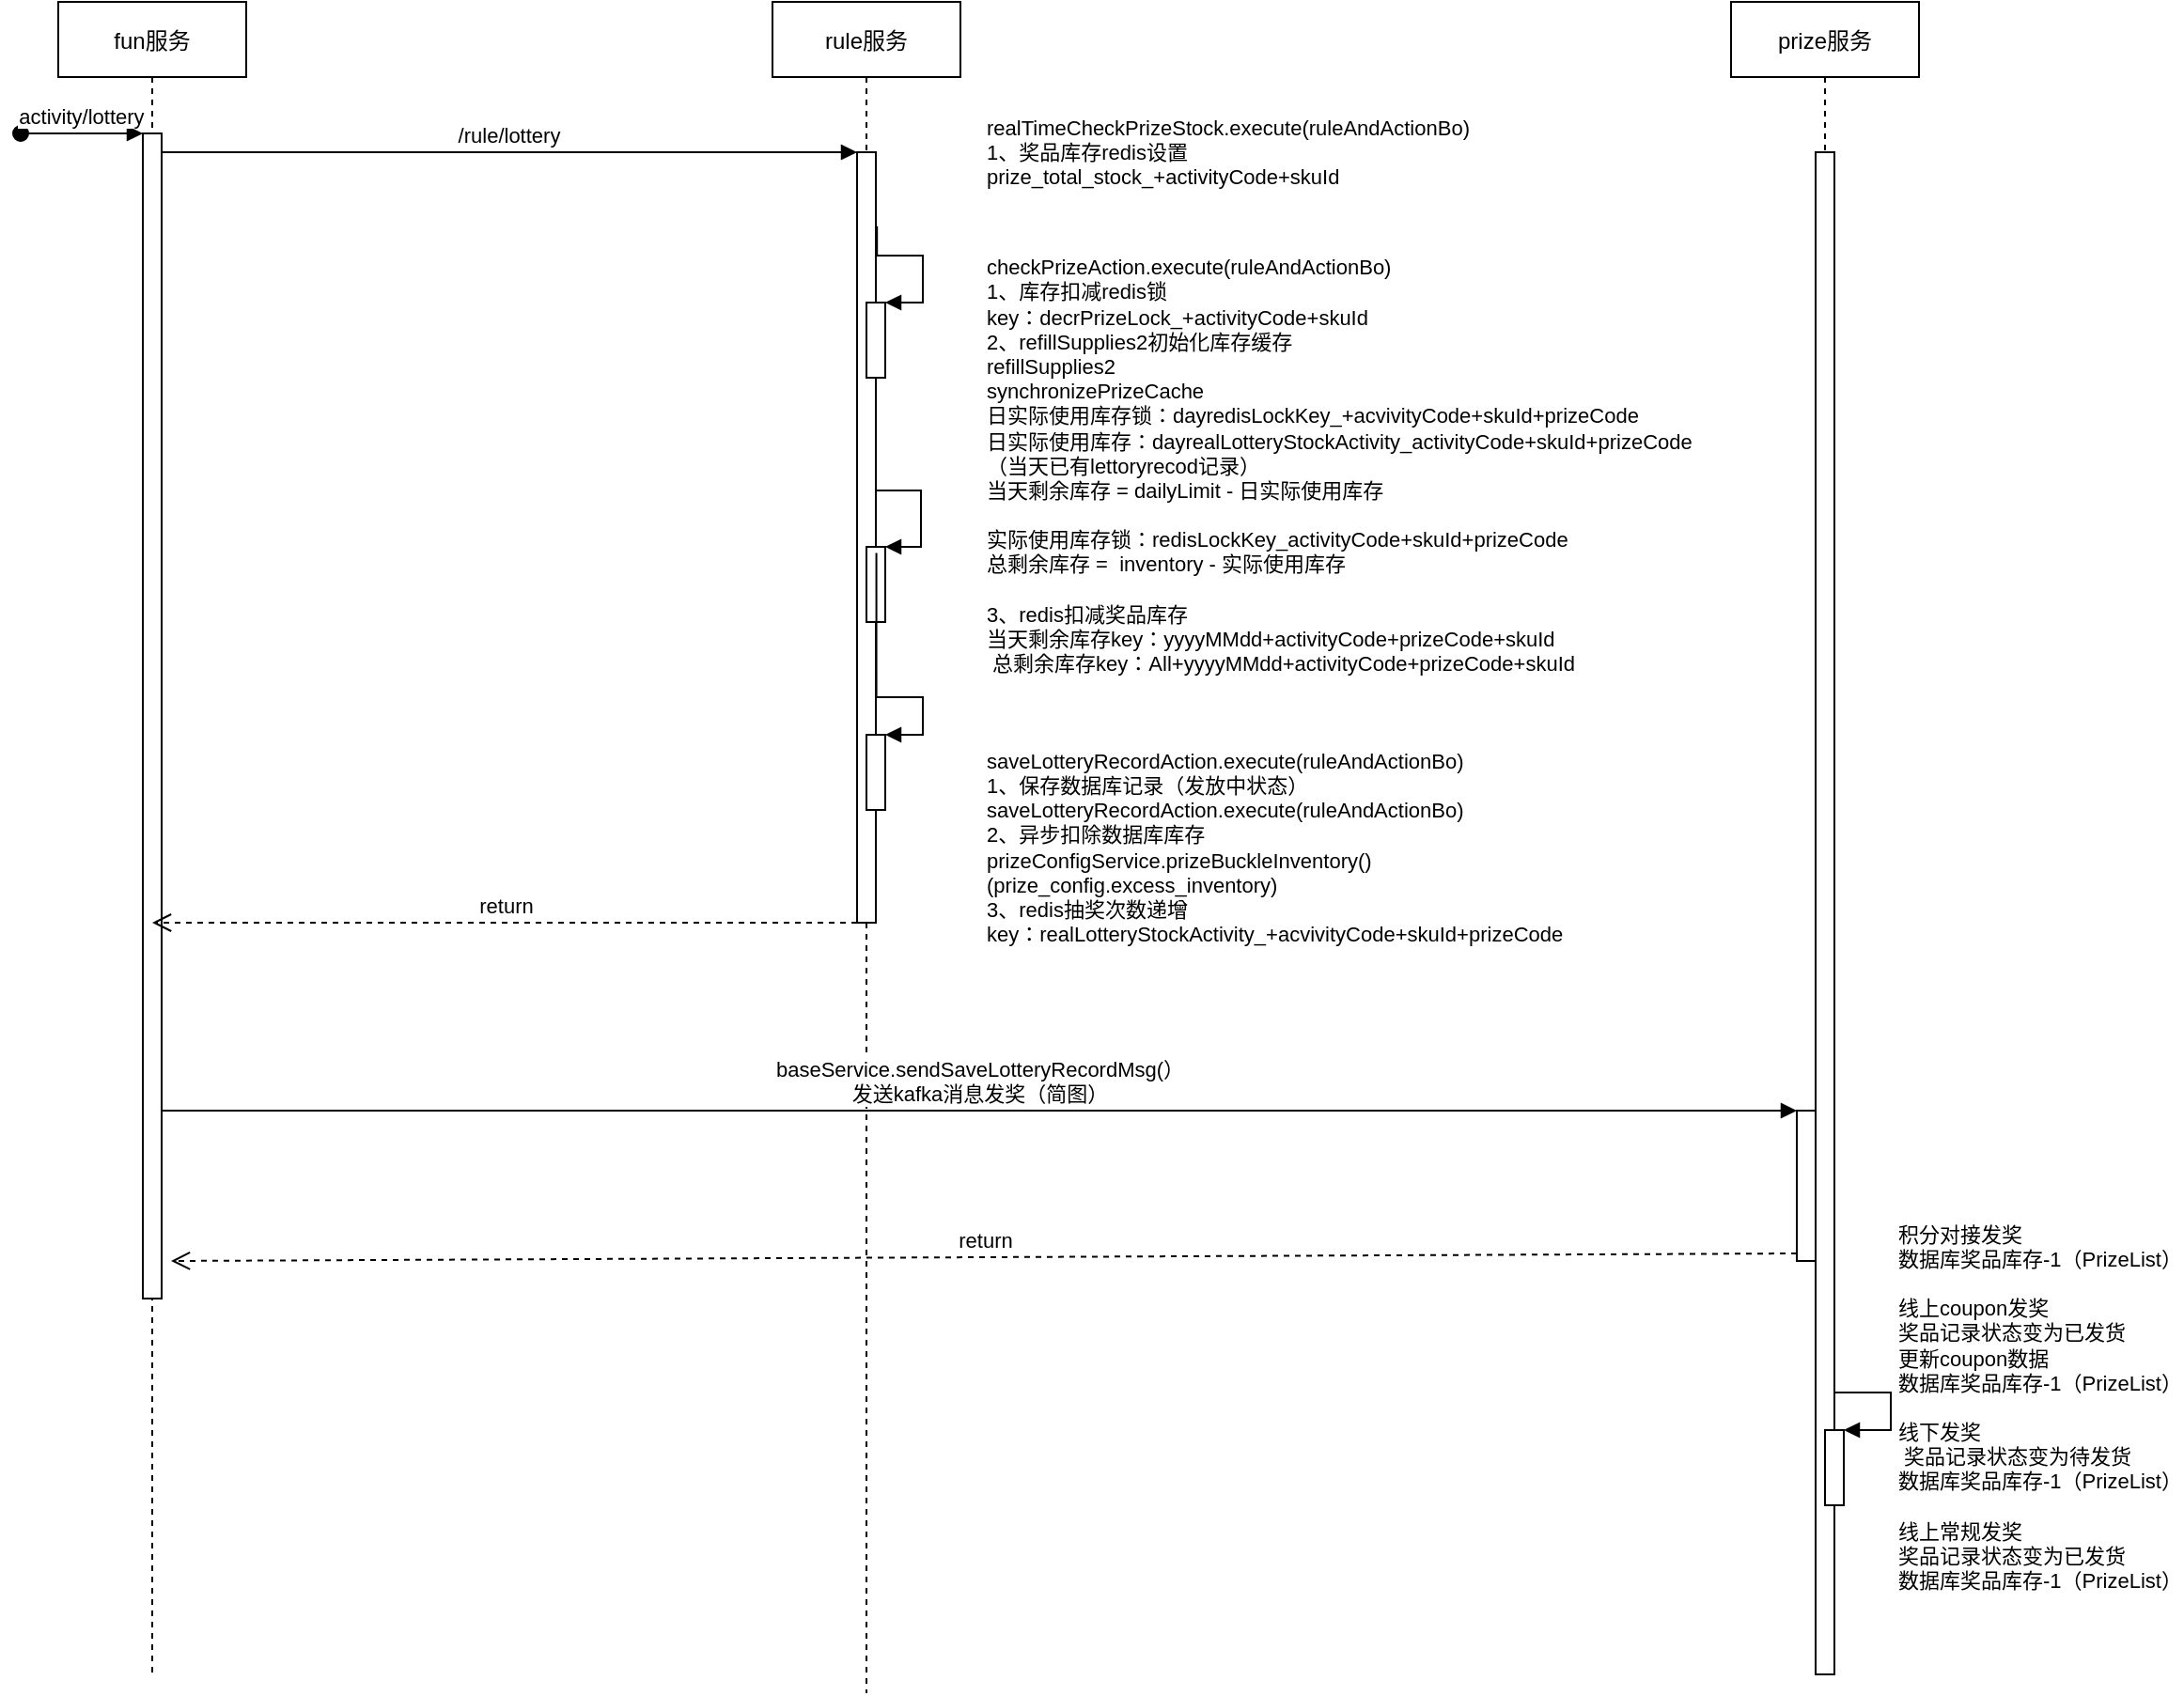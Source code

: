 <mxfile version="19.0.3" type="github">
  <diagram id="kgpKYQtTHZ0yAKxKKP6v" name="Page-1">
    <mxGraphModel dx="863" dy="395" grid="1" gridSize="10" guides="1" tooltips="1" connect="1" arrows="1" fold="1" page="1" pageScale="1" pageWidth="850" pageHeight="1100" math="0" shadow="0">
      <root>
        <mxCell id="0" />
        <mxCell id="1" parent="0" />
        <mxCell id="3nuBFxr9cyL0pnOWT2aG-1" value="fun服务" style="shape=umlLifeline;perimeter=lifelinePerimeter;container=1;collapsible=0;recursiveResize=0;rounded=0;shadow=0;strokeWidth=1;" parent="1" vertex="1">
          <mxGeometry x="60" y="80" width="100" height="890" as="geometry" />
        </mxCell>
        <mxCell id="3nuBFxr9cyL0pnOWT2aG-2" value="" style="points=[];perimeter=orthogonalPerimeter;rounded=0;shadow=0;strokeWidth=1;" parent="3nuBFxr9cyL0pnOWT2aG-1" vertex="1">
          <mxGeometry x="45" y="70" width="10" height="620" as="geometry" />
        </mxCell>
        <mxCell id="3nuBFxr9cyL0pnOWT2aG-3" value="activity/lottery" style="verticalAlign=bottom;startArrow=oval;endArrow=block;startSize=8;shadow=0;strokeWidth=1;" parent="3nuBFxr9cyL0pnOWT2aG-1" target="3nuBFxr9cyL0pnOWT2aG-2" edge="1">
          <mxGeometry relative="1" as="geometry">
            <mxPoint x="-20" y="70" as="sourcePoint" />
          </mxGeometry>
        </mxCell>
        <mxCell id="3nuBFxr9cyL0pnOWT2aG-5" value="rule服务" style="shape=umlLifeline;perimeter=lifelinePerimeter;container=1;collapsible=0;recursiveResize=0;rounded=0;shadow=0;strokeWidth=1;" parent="1" vertex="1">
          <mxGeometry x="440" y="80" width="100" height="900" as="geometry" />
        </mxCell>
        <mxCell id="3nuBFxr9cyL0pnOWT2aG-6" value="" style="points=[];perimeter=orthogonalPerimeter;rounded=0;shadow=0;strokeWidth=1;" parent="3nuBFxr9cyL0pnOWT2aG-5" vertex="1">
          <mxGeometry x="45" y="80" width="10" height="410" as="geometry" />
        </mxCell>
        <mxCell id="evmN7Rl7GSXi7IjpEYUV-23" value="" style="html=1;points=[];perimeter=orthogonalPerimeter;" parent="3nuBFxr9cyL0pnOWT2aG-5" vertex="1">
          <mxGeometry x="50" y="290" width="10" height="40" as="geometry" />
        </mxCell>
        <mxCell id="evmN7Rl7GSXi7IjpEYUV-24" value="&lt;div&gt;&lt;span style=&quot;font-size: 11px;&quot;&gt;checkPrizeAction.execute(ruleAndActionBo)&lt;/span&gt;&lt;/div&gt;&lt;div&gt;1、库存扣减redis锁&lt;br&gt;key：decrPrizeLock_+activityCode+skuId&lt;span style=&quot;font-size: 11px;&quot;&gt;&lt;br&gt;&lt;/span&gt;&lt;/div&gt;&lt;span style=&quot;font-size: 11px;&quot;&gt;2、refillSupplies2初始化库存缓存&amp;nbsp;&lt;/span&gt;&lt;br&gt;&lt;div style=&quot;&quot;&gt;&lt;span style=&quot;font-size: 11px;&quot;&gt;refillSupplies2&lt;/span&gt;&lt;/div&gt;&lt;div style=&quot;&quot;&gt;&lt;span style=&quot;font-size: 11px;&quot;&gt;synchronizePrizeCache&lt;/span&gt;&lt;/div&gt;日实际使用库存锁：&lt;span style=&quot;font-size: 11px;&quot;&gt;dayredisLockKey_+acvivityCode+skuId+prizeCode&lt;/span&gt;&lt;br&gt;日实际使用库存：dayrealLotteryStockActivity_activityCode+skuId+prizeCode&lt;br&gt;&lt;div&gt;（当天已有lettoryrecod记录）&lt;/div&gt;&lt;div&gt;当天剩余库存 =&amp;nbsp;dailyLimit - 日实际使用库存&lt;/div&gt;&lt;div&gt;&lt;br&gt;&lt;/div&gt;&lt;div&gt;实际使用库存锁：redisLockKey_activityCode+skuId+prizeCode&lt;br&gt;&lt;/div&gt;&lt;div&gt;总剩余库存 =&amp;nbsp;&amp;nbsp;inventory - 实际使用库存&lt;/div&gt;&lt;div&gt;&lt;br&gt;&lt;/div&gt;&lt;div&gt;&lt;span style=&quot;font-size: 11px;&quot;&gt;3、redis扣减奖品库存&lt;/span&gt;&lt;/div&gt;&lt;div&gt;&lt;span style=&quot;font-size: 11px;&quot;&gt;当天剩余库存key：yyyyMMdd+activityCode+prizeCode+skuId&lt;/span&gt;&lt;/div&gt;&lt;div&gt;&lt;span style=&quot;font-size: 11px;&quot;&gt;&amp;nbsp;总剩余库存key：All+yyyyMMdd+activityCode+prizeCode+skuId&lt;/span&gt;&lt;/div&gt;&lt;div&gt;&lt;span style=&quot;font-size: 11px;&quot;&gt;&amp;nbsp;&lt;/span&gt;&lt;/div&gt;&lt;div&gt;&lt;br&gt;&lt;/div&gt;" style="edgeStyle=orthogonalEdgeStyle;html=1;align=left;spacingLeft=2;endArrow=block;rounded=0;entryX=1;entryY=0;" parent="3nuBFxr9cyL0pnOWT2aG-5" target="evmN7Rl7GSXi7IjpEYUV-23" edge="1">
          <mxGeometry x="0.048" y="31" relative="1" as="geometry">
            <mxPoint x="55" y="230" as="sourcePoint" />
            <Array as="points">
              <mxPoint x="55" y="260" />
              <mxPoint x="79" y="260" />
              <mxPoint x="79" y="290" />
            </Array>
            <mxPoint as="offset" />
          </mxGeometry>
        </mxCell>
        <mxCell id="evmN7Rl7GSXi7IjpEYUV-25" value="" style="html=1;points=[];perimeter=orthogonalPerimeter;" parent="3nuBFxr9cyL0pnOWT2aG-5" vertex="1">
          <mxGeometry x="50" y="160" width="10" height="40" as="geometry" />
        </mxCell>
        <mxCell id="evmN7Rl7GSXi7IjpEYUV-26" value="realTimeCheckPrizeStock.execute(ruleAndActionBo)&lt;br&gt;1、奖品库存redis设置&lt;br&gt;&lt;span style=&quot;font-size: 11px;&quot;&gt;prize_total_stock_+activityCode+skuId&lt;/span&gt;" style="edgeStyle=orthogonalEdgeStyle;html=1;align=left;spacingLeft=2;endArrow=block;rounded=0;entryX=1;entryY=0;exitX=1.06;exitY=0.096;exitDx=0;exitDy=0;exitPerimeter=0;" parent="3nuBFxr9cyL0pnOWT2aG-5" source="3nuBFxr9cyL0pnOWT2aG-6" target="evmN7Rl7GSXi7IjpEYUV-25" edge="1">
          <mxGeometry x="-0.058" y="63" relative="1" as="geometry">
            <mxPoint x="60" y="135" as="sourcePoint" />
            <Array as="points">
              <mxPoint x="56" y="135" />
              <mxPoint x="80" y="135" />
              <mxPoint x="80" y="160" />
            </Array>
            <mxPoint x="-33" y="-55" as="offset" />
          </mxGeometry>
        </mxCell>
        <mxCell id="evmN7Rl7GSXi7IjpEYUV-27" value="" style="html=1;points=[];perimeter=orthogonalPerimeter;" parent="3nuBFxr9cyL0pnOWT2aG-5" vertex="1">
          <mxGeometry x="50" y="390" width="10" height="40" as="geometry" />
        </mxCell>
        <mxCell id="evmN7Rl7GSXi7IjpEYUV-28" value="saveLotteryRecordAction.execute(ruleAndActionBo)&lt;br&gt;1、保存数据库记录（发放中状态）&lt;br&gt;&lt;span style=&quot;font-size: 11px;&quot;&gt;saveLotteryRecordAction.execute(ruleAndActionBo)&lt;/span&gt;&lt;br&gt;2、异步扣除数据库库存&lt;br&gt;&lt;span style=&quot;font-size: 11px;&quot;&gt;prizeConfigService.prizeBuckleInventory()&lt;br&gt;&lt;/span&gt;(prize_config.excess_inventory)&lt;br&gt;3、redis抽奖次数递增&lt;br&gt;key：realLotteryStockActivity_+acvivityCode+skuId+prizeCode&lt;span style=&quot;font-size: 11px;&quot;&gt;&lt;br&gt;&lt;/span&gt;" style="edgeStyle=orthogonalEdgeStyle;html=1;align=left;spacingLeft=2;endArrow=block;rounded=0;entryX=1;entryY=0;exitX=1.028;exitY=0.52;exitDx=0;exitDy=0;exitPerimeter=0;" parent="3nuBFxr9cyL0pnOWT2aG-5" source="3nuBFxr9cyL0pnOWT2aG-6" target="evmN7Rl7GSXi7IjpEYUV-27" edge="1">
          <mxGeometry x="0.717" y="67" relative="1" as="geometry">
            <mxPoint x="60" y="370" as="sourcePoint" />
            <Array as="points">
              <mxPoint x="55" y="370" />
              <mxPoint x="80" y="370" />
              <mxPoint x="80" y="390" />
            </Array>
            <mxPoint x="30" y="-7" as="offset" />
          </mxGeometry>
        </mxCell>
        <mxCell id="3nuBFxr9cyL0pnOWT2aG-8" value="/rule/lottery" style="verticalAlign=bottom;endArrow=block;entryX=0;entryY=0;shadow=0;strokeWidth=1;" parent="1" source="3nuBFxr9cyL0pnOWT2aG-2" target="3nuBFxr9cyL0pnOWT2aG-6" edge="1">
          <mxGeometry relative="1" as="geometry">
            <mxPoint x="275" y="160" as="sourcePoint" />
          </mxGeometry>
        </mxCell>
        <mxCell id="evmN7Rl7GSXi7IjpEYUV-1" value="prize服务" style="shape=umlLifeline;perimeter=lifelinePerimeter;container=1;collapsible=0;recursiveResize=0;rounded=0;shadow=0;strokeWidth=1;" parent="1" vertex="1">
          <mxGeometry x="950" y="80" width="100" height="890" as="geometry" />
        </mxCell>
        <mxCell id="evmN7Rl7GSXi7IjpEYUV-2" value="" style="points=[];perimeter=orthogonalPerimeter;rounded=0;shadow=0;strokeWidth=1;" parent="evmN7Rl7GSXi7IjpEYUV-1" vertex="1">
          <mxGeometry x="45" y="80" width="10" height="810" as="geometry" />
        </mxCell>
        <mxCell id="evmN7Rl7GSXi7IjpEYUV-40" value="" style="html=1;points=[];perimeter=orthogonalPerimeter;" parent="evmN7Rl7GSXi7IjpEYUV-1" vertex="1">
          <mxGeometry x="35" y="590" width="10" height="80" as="geometry" />
        </mxCell>
        <mxCell id="evmN7Rl7GSXi7IjpEYUV-44" value="" style="html=1;points=[];perimeter=orthogonalPerimeter;" parent="evmN7Rl7GSXi7IjpEYUV-1" vertex="1">
          <mxGeometry x="50" y="760" width="10" height="40" as="geometry" />
        </mxCell>
        <mxCell id="evmN7Rl7GSXi7IjpEYUV-45" value="积分对接发奖&lt;br&gt;数据库奖品库存-1（PrizeList）&lt;br&gt;&lt;br&gt;线上coupon发奖&lt;br&gt;奖品记录状态变为已发货&lt;br&gt;更新coupon数据&lt;br&gt;数据库奖品库存-1（PrizeList）&lt;br&gt;&lt;br&gt;线下发奖&lt;br&gt;&amp;nbsp;奖品记录状态变为待发货&lt;br&gt;数据库奖品库存-1（PrizeList）&lt;br&gt;&lt;br&gt;线上常规发奖&lt;br&gt;奖品记录状态变为已发货&lt;br&gt;数据库奖品库存-1（PrizeList）" style="edgeStyle=orthogonalEdgeStyle;html=1;align=left;spacingLeft=2;endArrow=block;rounded=0;entryX=1;entryY=0;" parent="evmN7Rl7GSXi7IjpEYUV-1" target="evmN7Rl7GSXi7IjpEYUV-44" edge="1">
          <mxGeometry relative="1" as="geometry">
            <mxPoint x="55" y="740" as="sourcePoint" />
            <Array as="points">
              <mxPoint x="85" y="740" />
            </Array>
          </mxGeometry>
        </mxCell>
        <mxCell id="evmN7Rl7GSXi7IjpEYUV-41" value="&lt;span style=&quot;font-size: 11px;&quot;&gt;baseService.sendSaveLotteryRecordMsg(）&lt;/span&gt;&lt;br&gt;发送kafka消息发奖（简图）" style="html=1;verticalAlign=bottom;endArrow=block;entryX=0;entryY=0;rounded=0;" parent="1" source="3nuBFxr9cyL0pnOWT2aG-2" target="evmN7Rl7GSXi7IjpEYUV-40" edge="1">
          <mxGeometry relative="1" as="geometry">
            <mxPoint x="120" y="670" as="sourcePoint" />
          </mxGeometry>
        </mxCell>
        <mxCell id="evmN7Rl7GSXi7IjpEYUV-42" value="return" style="html=1;verticalAlign=bottom;endArrow=open;dashed=1;endSize=8;exitX=0;exitY=0.95;rounded=0;" parent="1" source="evmN7Rl7GSXi7IjpEYUV-40" edge="1">
          <mxGeometry relative="1" as="geometry">
            <mxPoint x="120" y="750" as="targetPoint" />
          </mxGeometry>
        </mxCell>
        <mxCell id="evmN7Rl7GSXi7IjpEYUV-43" value="return" style="html=1;verticalAlign=bottom;endArrow=open;dashed=1;endSize=8;rounded=0;" parent="1" source="3nuBFxr9cyL0pnOWT2aG-6" target="3nuBFxr9cyL0pnOWT2aG-1" edge="1">
          <mxGeometry relative="1" as="geometry">
            <mxPoint x="510" y="610" as="sourcePoint" />
            <mxPoint x="120" y="570" as="targetPoint" />
            <Array as="points">
              <mxPoint x="230" y="570" />
            </Array>
          </mxGeometry>
        </mxCell>
      </root>
    </mxGraphModel>
  </diagram>
</mxfile>
